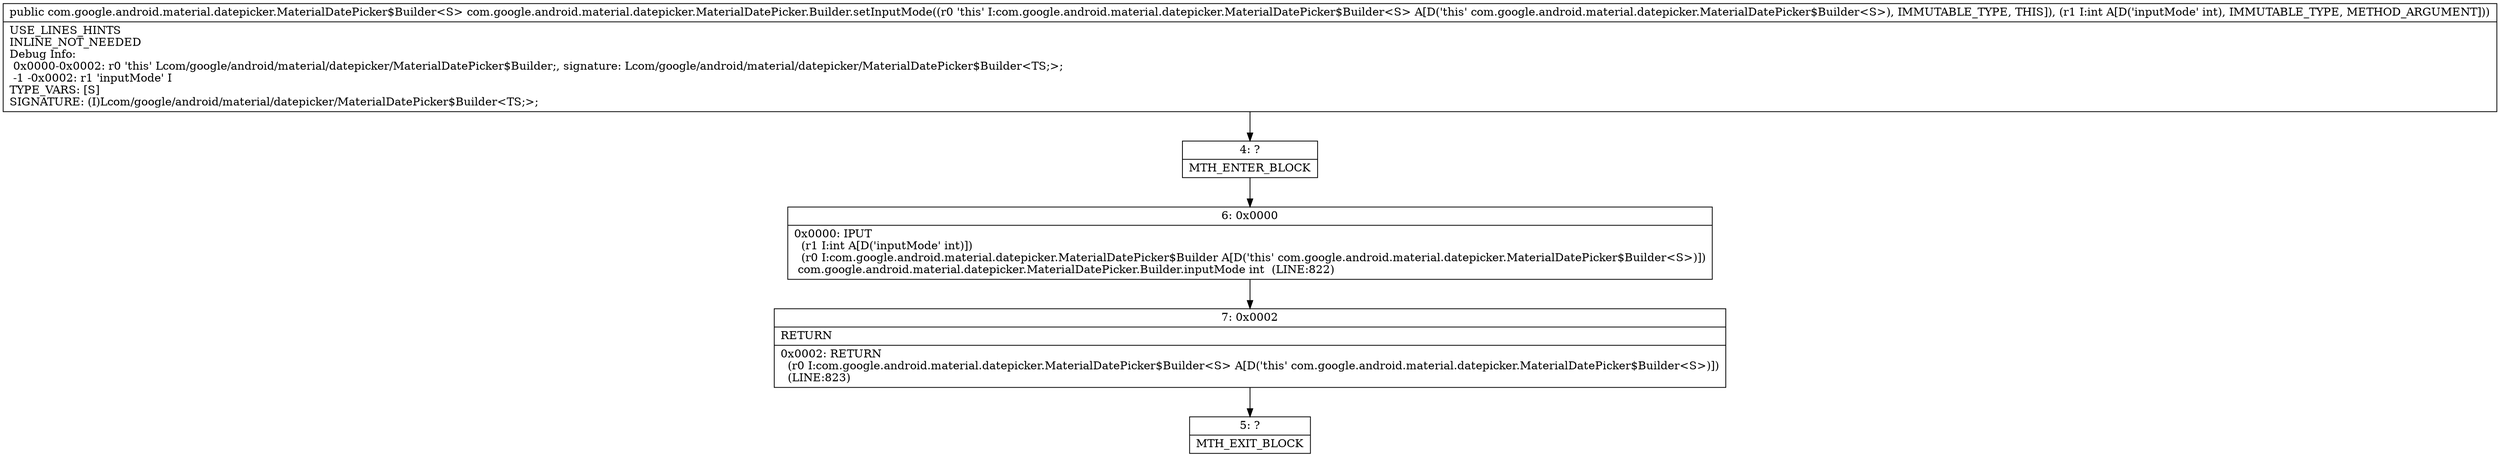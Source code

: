 digraph "CFG forcom.google.android.material.datepicker.MaterialDatePicker.Builder.setInputMode(I)Lcom\/google\/android\/material\/datepicker\/MaterialDatePicker$Builder;" {
Node_4 [shape=record,label="{4\:\ ?|MTH_ENTER_BLOCK\l}"];
Node_6 [shape=record,label="{6\:\ 0x0000|0x0000: IPUT  \l  (r1 I:int A[D('inputMode' int)])\l  (r0 I:com.google.android.material.datepicker.MaterialDatePicker$Builder A[D('this' com.google.android.material.datepicker.MaterialDatePicker$Builder\<S\>)])\l com.google.android.material.datepicker.MaterialDatePicker.Builder.inputMode int  (LINE:822)\l}"];
Node_7 [shape=record,label="{7\:\ 0x0002|RETURN\l|0x0002: RETURN  \l  (r0 I:com.google.android.material.datepicker.MaterialDatePicker$Builder\<S\> A[D('this' com.google.android.material.datepicker.MaterialDatePicker$Builder\<S\>)])\l  (LINE:823)\l}"];
Node_5 [shape=record,label="{5\:\ ?|MTH_EXIT_BLOCK\l}"];
MethodNode[shape=record,label="{public com.google.android.material.datepicker.MaterialDatePicker$Builder\<S\> com.google.android.material.datepicker.MaterialDatePicker.Builder.setInputMode((r0 'this' I:com.google.android.material.datepicker.MaterialDatePicker$Builder\<S\> A[D('this' com.google.android.material.datepicker.MaterialDatePicker$Builder\<S\>), IMMUTABLE_TYPE, THIS]), (r1 I:int A[D('inputMode' int), IMMUTABLE_TYPE, METHOD_ARGUMENT]))  | USE_LINES_HINTS\lINLINE_NOT_NEEDED\lDebug Info:\l  0x0000\-0x0002: r0 'this' Lcom\/google\/android\/material\/datepicker\/MaterialDatePicker$Builder;, signature: Lcom\/google\/android\/material\/datepicker\/MaterialDatePicker$Builder\<TS;\>;\l  \-1 \-0x0002: r1 'inputMode' I\lTYPE_VARS: [S]\lSIGNATURE: (I)Lcom\/google\/android\/material\/datepicker\/MaterialDatePicker$Builder\<TS;\>;\l}"];
MethodNode -> Node_4;Node_4 -> Node_6;
Node_6 -> Node_7;
Node_7 -> Node_5;
}

